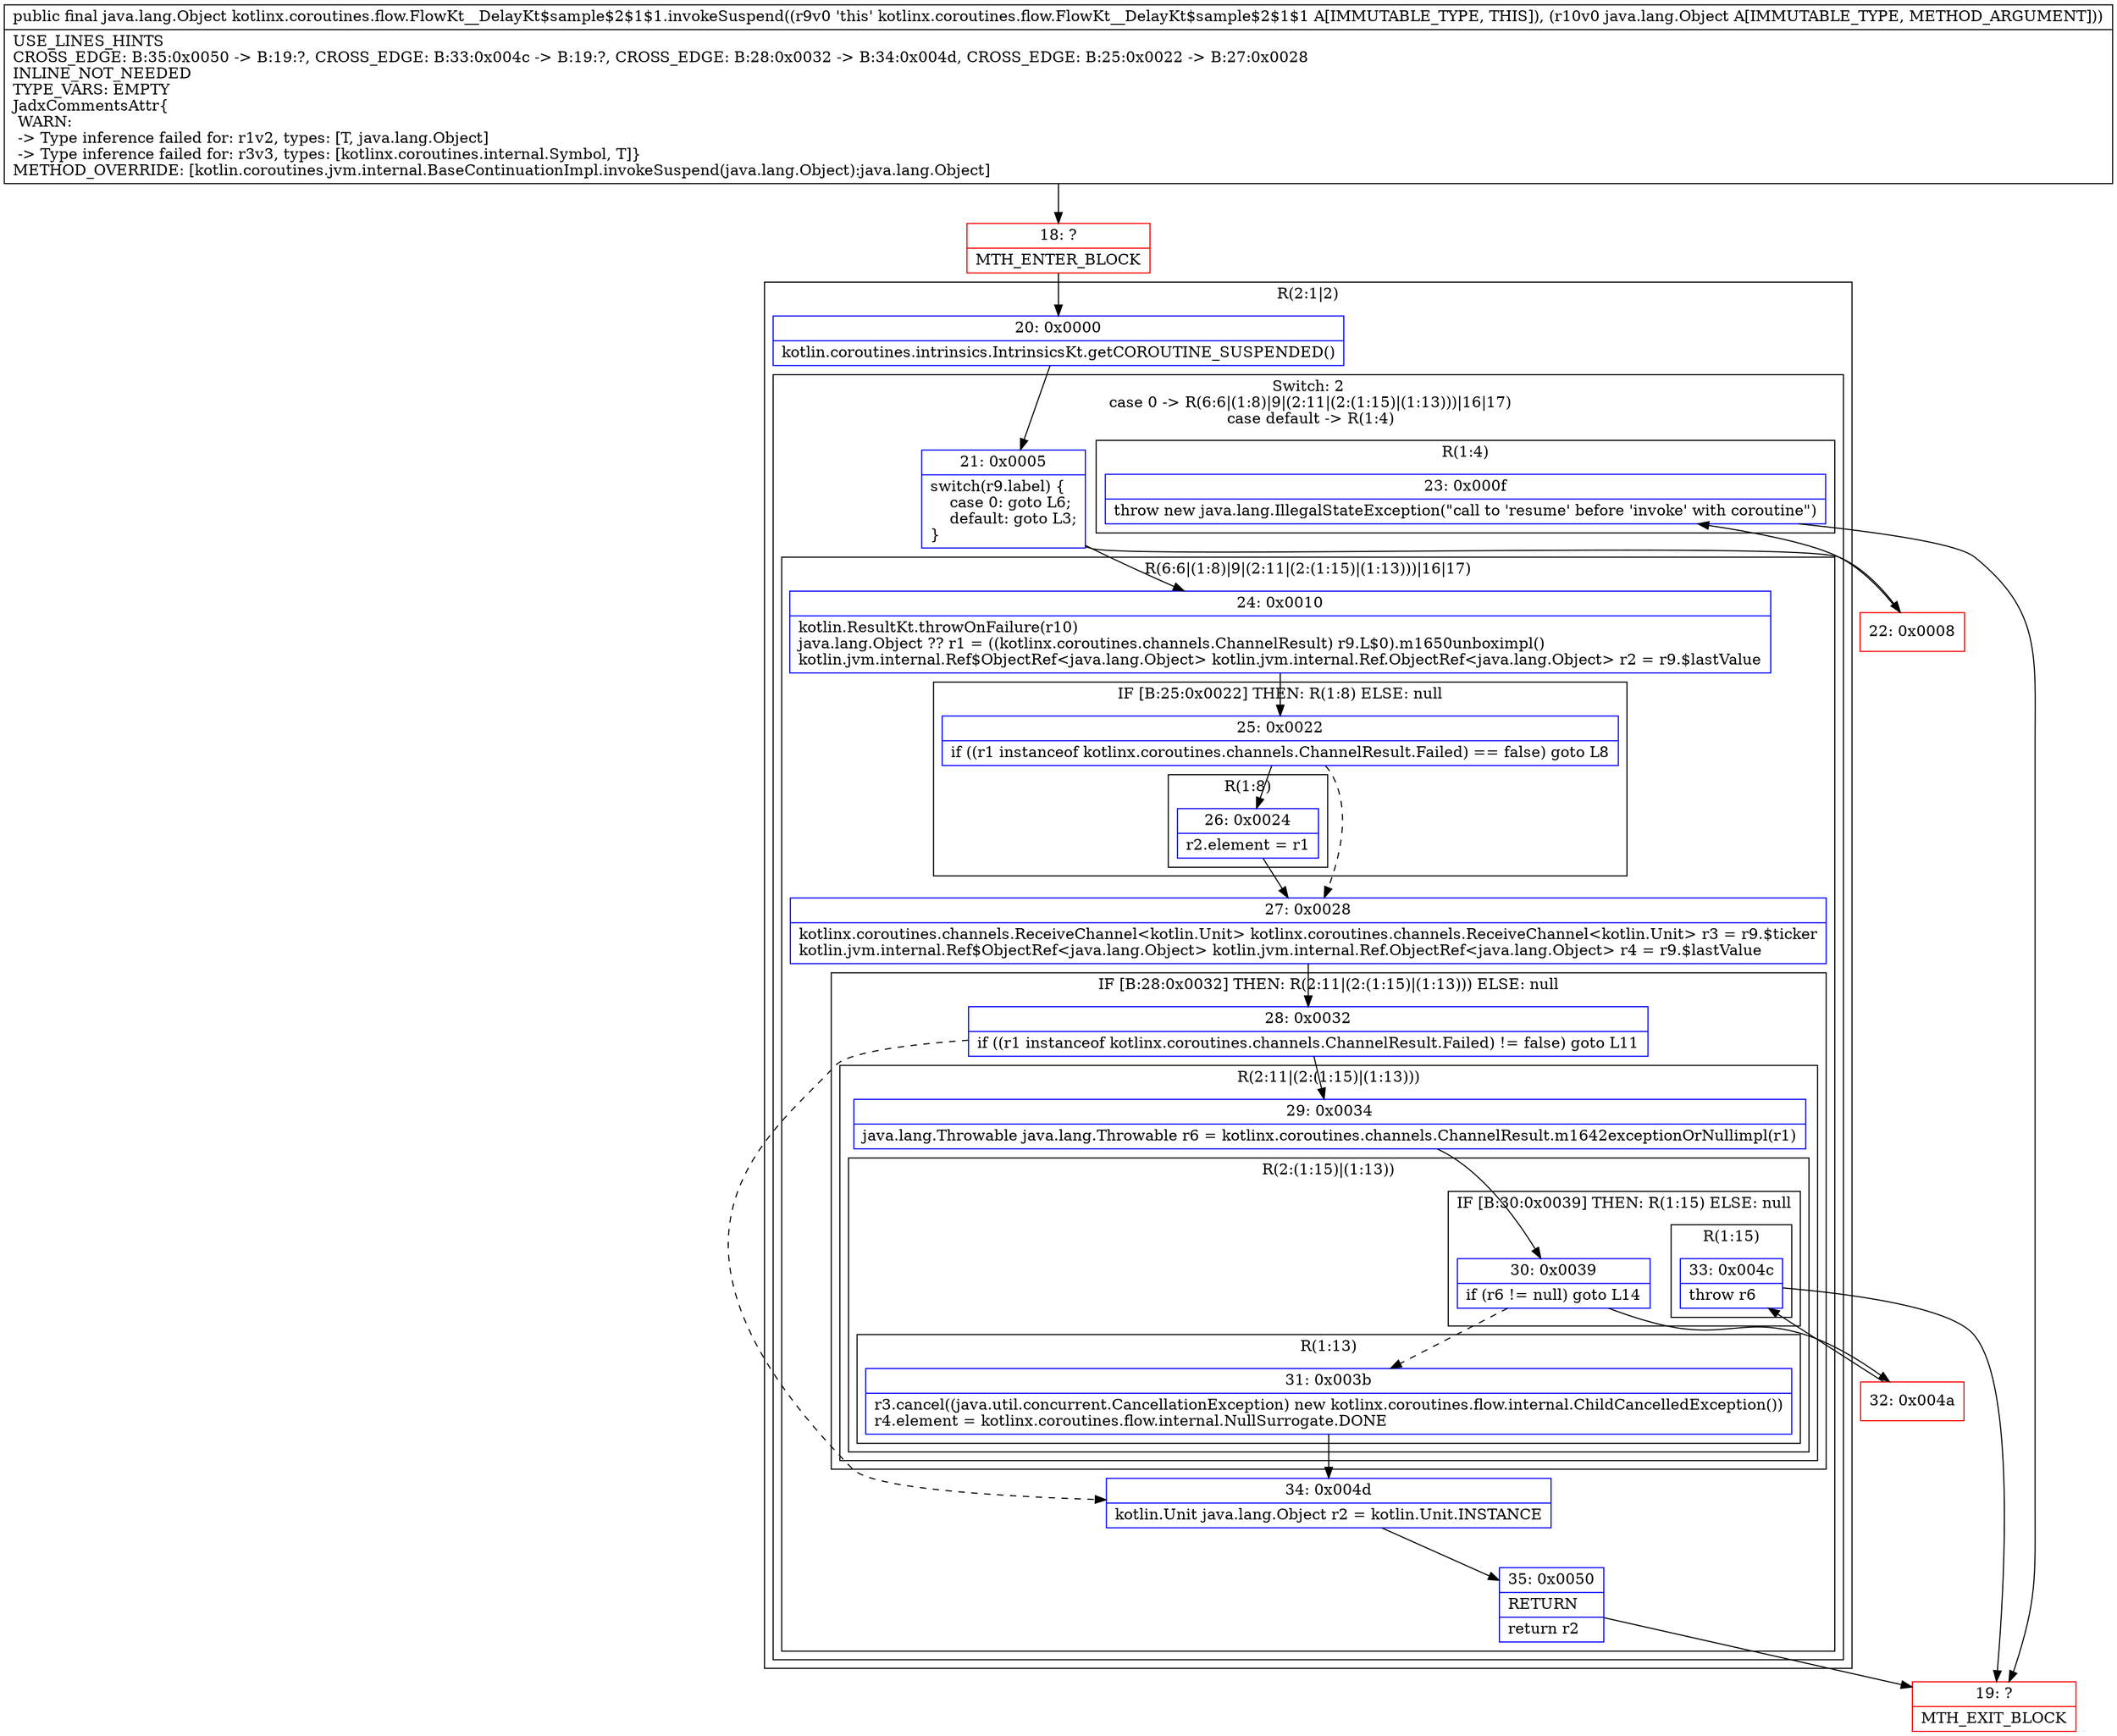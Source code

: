 digraph "CFG forkotlinx.coroutines.flow.FlowKt__DelayKt$sample$2$1$1.invokeSuspend(Ljava\/lang\/Object;)Ljava\/lang\/Object;" {
subgraph cluster_Region_1414237804 {
label = "R(2:1|2)";
node [shape=record,color=blue];
Node_20 [shape=record,label="{20\:\ 0x0000|kotlin.coroutines.intrinsics.IntrinsicsKt.getCOROUTINE_SUSPENDED()\l}"];
subgraph cluster_SwitchRegion_1862810348 {
label = "Switch: 2
 case 0 -> R(6:6|(1:8)|9|(2:11|(2:(1:15)|(1:13)))|16|17)
 case default -> R(1:4)";
node [shape=record,color=blue];
Node_21 [shape=record,label="{21\:\ 0x0005|switch(r9.label) \{\l    case 0: goto L6;\l    default: goto L3;\l\}\l}"];
subgraph cluster_Region_134549565 {
label = "R(6:6|(1:8)|9|(2:11|(2:(1:15)|(1:13)))|16|17)";
node [shape=record,color=blue];
Node_24 [shape=record,label="{24\:\ 0x0010|kotlin.ResultKt.throwOnFailure(r10)\ljava.lang.Object ?? r1 = ((kotlinx.coroutines.channels.ChannelResult) r9.L$0).m1650unboximpl()\lkotlin.jvm.internal.Ref$ObjectRef\<java.lang.Object\> kotlin.jvm.internal.Ref.ObjectRef\<java.lang.Object\> r2 = r9.$lastValue\l}"];
subgraph cluster_IfRegion_1458920682 {
label = "IF [B:25:0x0022] THEN: R(1:8) ELSE: null";
node [shape=record,color=blue];
Node_25 [shape=record,label="{25\:\ 0x0022|if ((r1 instanceof kotlinx.coroutines.channels.ChannelResult.Failed) == false) goto L8\l}"];
subgraph cluster_Region_1680109492 {
label = "R(1:8)";
node [shape=record,color=blue];
Node_26 [shape=record,label="{26\:\ 0x0024|r2.element = r1\l}"];
}
}
Node_27 [shape=record,label="{27\:\ 0x0028|kotlinx.coroutines.channels.ReceiveChannel\<kotlin.Unit\> kotlinx.coroutines.channels.ReceiveChannel\<kotlin.Unit\> r3 = r9.$ticker\lkotlin.jvm.internal.Ref$ObjectRef\<java.lang.Object\> kotlin.jvm.internal.Ref.ObjectRef\<java.lang.Object\> r4 = r9.$lastValue\l}"];
subgraph cluster_IfRegion_1096656561 {
label = "IF [B:28:0x0032] THEN: R(2:11|(2:(1:15)|(1:13))) ELSE: null";
node [shape=record,color=blue];
Node_28 [shape=record,label="{28\:\ 0x0032|if ((r1 instanceof kotlinx.coroutines.channels.ChannelResult.Failed) != false) goto L11\l}"];
subgraph cluster_Region_1635369567 {
label = "R(2:11|(2:(1:15)|(1:13)))";
node [shape=record,color=blue];
Node_29 [shape=record,label="{29\:\ 0x0034|java.lang.Throwable java.lang.Throwable r6 = kotlinx.coroutines.channels.ChannelResult.m1642exceptionOrNullimpl(r1)\l}"];
subgraph cluster_Region_1985490128 {
label = "R(2:(1:15)|(1:13))";
node [shape=record,color=blue];
subgraph cluster_IfRegion_1510561119 {
label = "IF [B:30:0x0039] THEN: R(1:15) ELSE: null";
node [shape=record,color=blue];
Node_30 [shape=record,label="{30\:\ 0x0039|if (r6 != null) goto L14\l}"];
subgraph cluster_Region_1984764033 {
label = "R(1:15)";
node [shape=record,color=blue];
Node_33 [shape=record,label="{33\:\ 0x004c|throw r6\l}"];
}
}
subgraph cluster_Region_496488598 {
label = "R(1:13)";
node [shape=record,color=blue];
Node_31 [shape=record,label="{31\:\ 0x003b|r3.cancel((java.util.concurrent.CancellationException) new kotlinx.coroutines.flow.internal.ChildCancelledException())\lr4.element = kotlinx.coroutines.flow.internal.NullSurrogate.DONE\l}"];
}
}
}
}
Node_34 [shape=record,label="{34\:\ 0x004d|kotlin.Unit java.lang.Object r2 = kotlin.Unit.INSTANCE\l}"];
Node_35 [shape=record,label="{35\:\ 0x0050|RETURN\l|return r2\l}"];
}
subgraph cluster_Region_1621630814 {
label = "R(1:4)";
node [shape=record,color=blue];
Node_23 [shape=record,label="{23\:\ 0x000f|throw new java.lang.IllegalStateException(\"call to 'resume' before 'invoke' with coroutine\")\l}"];
}
}
}
Node_18 [shape=record,color=red,label="{18\:\ ?|MTH_ENTER_BLOCK\l}"];
Node_22 [shape=record,color=red,label="{22\:\ 0x0008}"];
Node_19 [shape=record,color=red,label="{19\:\ ?|MTH_EXIT_BLOCK\l}"];
Node_32 [shape=record,color=red,label="{32\:\ 0x004a}"];
MethodNode[shape=record,label="{public final java.lang.Object kotlinx.coroutines.flow.FlowKt__DelayKt$sample$2$1$1.invokeSuspend((r9v0 'this' kotlinx.coroutines.flow.FlowKt__DelayKt$sample$2$1$1 A[IMMUTABLE_TYPE, THIS]), (r10v0 java.lang.Object A[IMMUTABLE_TYPE, METHOD_ARGUMENT]))  | USE_LINES_HINTS\lCROSS_EDGE: B:35:0x0050 \-\> B:19:?, CROSS_EDGE: B:33:0x004c \-\> B:19:?, CROSS_EDGE: B:28:0x0032 \-\> B:34:0x004d, CROSS_EDGE: B:25:0x0022 \-\> B:27:0x0028\lINLINE_NOT_NEEDED\lTYPE_VARS: EMPTY\lJadxCommentsAttr\{\l WARN: \l \-\> Type inference failed for: r1v2, types: [T, java.lang.Object]\l \-\> Type inference failed for: r3v3, types: [kotlinx.coroutines.internal.Symbol, T]\}\lMETHOD_OVERRIDE: [kotlin.coroutines.jvm.internal.BaseContinuationImpl.invokeSuspend(java.lang.Object):java.lang.Object]\l}"];
MethodNode -> Node_18;Node_20 -> Node_21;
Node_21 -> Node_22;
Node_21 -> Node_24;
Node_24 -> Node_25;
Node_25 -> Node_26;
Node_25 -> Node_27[style=dashed];
Node_26 -> Node_27;
Node_27 -> Node_28;
Node_28 -> Node_29;
Node_28 -> Node_34[style=dashed];
Node_29 -> Node_30;
Node_30 -> Node_31[style=dashed];
Node_30 -> Node_32;
Node_33 -> Node_19;
Node_31 -> Node_34;
Node_34 -> Node_35;
Node_35 -> Node_19;
Node_23 -> Node_19;
Node_18 -> Node_20;
Node_22 -> Node_23;
Node_32 -> Node_33;
}

